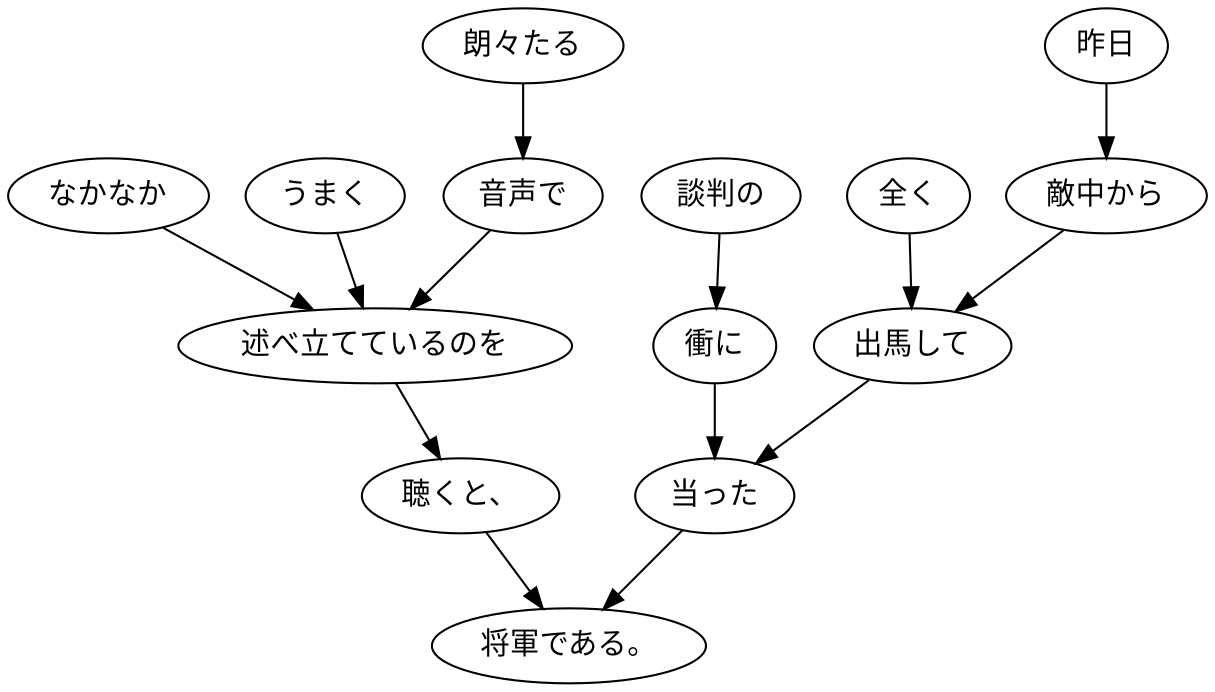 digraph graph4994 {
	node0 [label="朗々たる"];
	node1 [label="音声で"];
	node2 [label="なかなか"];
	node3 [label="うまく"];
	node4 [label="述べ立てているのを"];
	node5 [label="聴くと、"];
	node6 [label="全く"];
	node7 [label="昨日"];
	node8 [label="敵中から"];
	node9 [label="出馬して"];
	node10 [label="談判の"];
	node11 [label="衝に"];
	node12 [label="当った"];
	node13 [label="将軍である。"];
	node0 -> node1;
	node1 -> node4;
	node2 -> node4;
	node3 -> node4;
	node4 -> node5;
	node5 -> node13;
	node6 -> node9;
	node7 -> node8;
	node8 -> node9;
	node9 -> node12;
	node10 -> node11;
	node11 -> node12;
	node12 -> node13;
}
